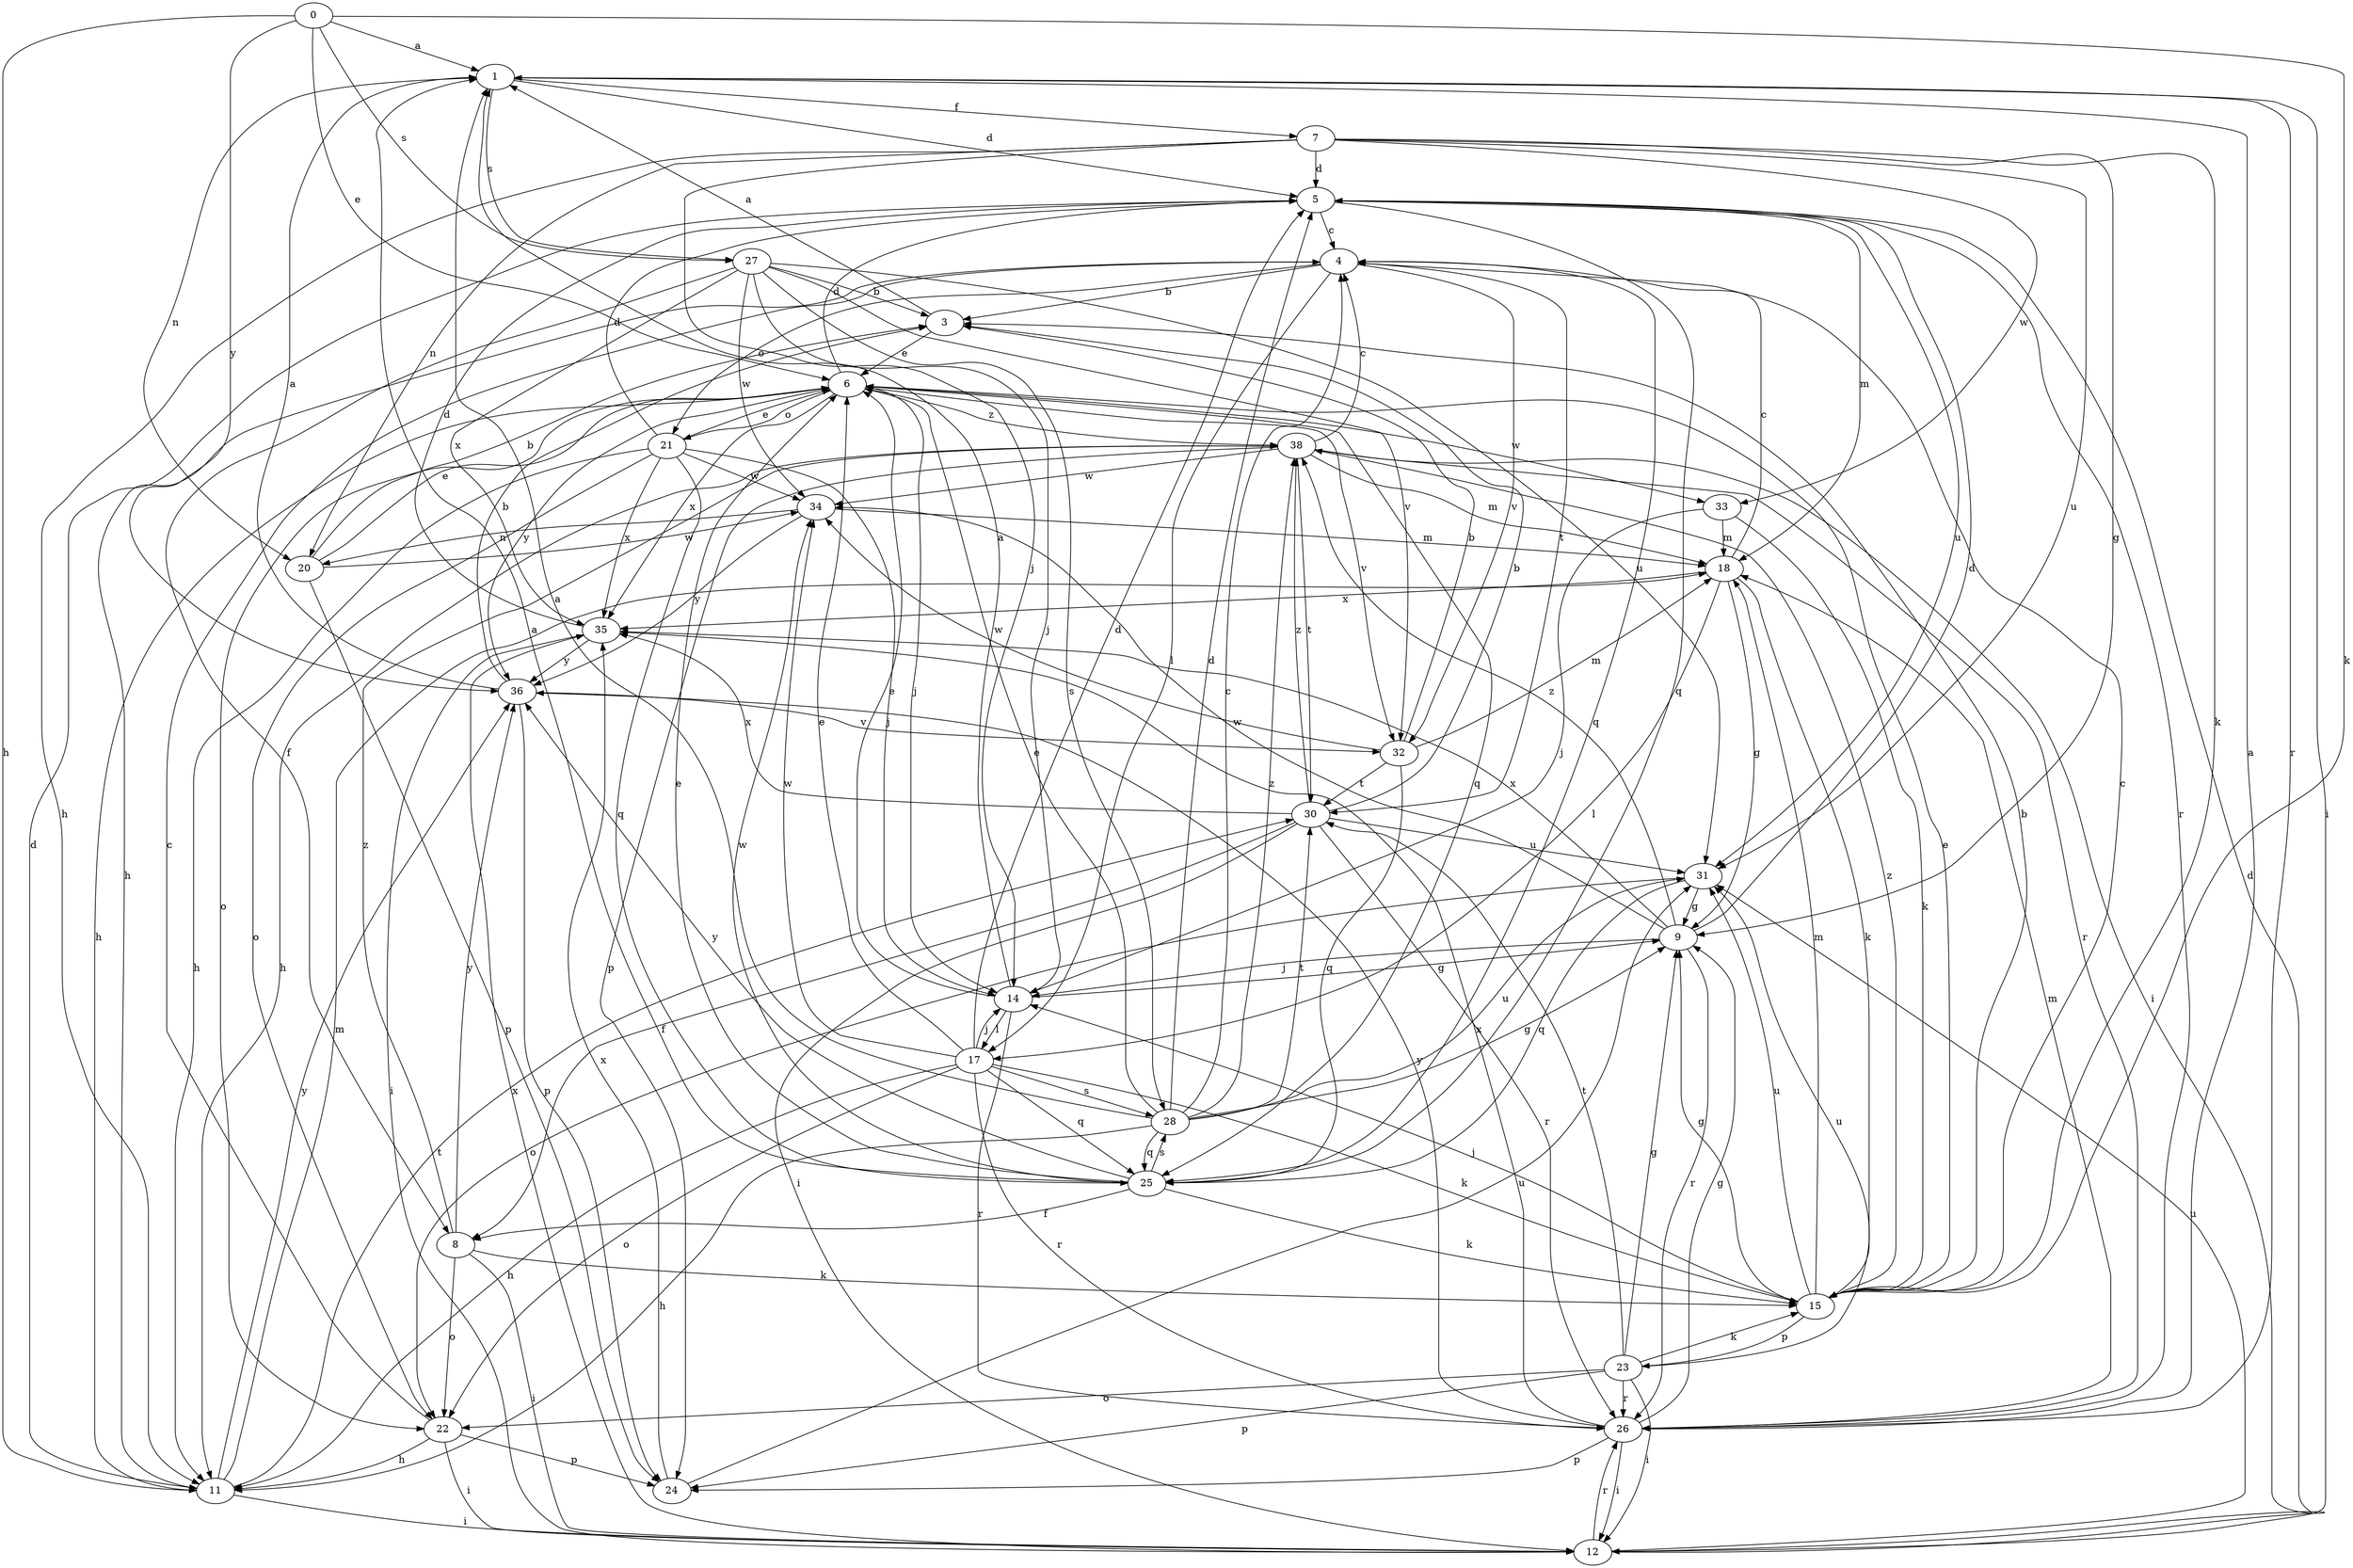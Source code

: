 strict digraph  {
0;
1;
3;
4;
5;
6;
7;
8;
9;
11;
12;
14;
15;
17;
18;
20;
21;
22;
23;
24;
25;
26;
27;
28;
30;
31;
32;
33;
34;
35;
36;
38;
0 -> 1  [label=a];
0 -> 6  [label=e];
0 -> 11  [label=h];
0 -> 15  [label=k];
0 -> 27  [label=s];
0 -> 36  [label=y];
1 -> 5  [label=d];
1 -> 7  [label=f];
1 -> 12  [label=i];
1 -> 20  [label=n];
1 -> 26  [label=r];
1 -> 27  [label=s];
3 -> 1  [label=a];
3 -> 6  [label=e];
4 -> 3  [label=b];
4 -> 11  [label=h];
4 -> 17  [label=l];
4 -> 21  [label=o];
4 -> 25  [label=q];
4 -> 30  [label=t];
4 -> 32  [label=v];
5 -> 4  [label=c];
5 -> 18  [label=m];
5 -> 25  [label=q];
5 -> 26  [label=r];
5 -> 31  [label=u];
6 -> 5  [label=d];
6 -> 11  [label=h];
6 -> 14  [label=j];
6 -> 21  [label=o];
6 -> 22  [label=o];
6 -> 25  [label=q];
6 -> 32  [label=v];
6 -> 33  [label=w];
6 -> 35  [label=x];
6 -> 36  [label=y];
6 -> 38  [label=z];
7 -> 5  [label=d];
7 -> 9  [label=g];
7 -> 11  [label=h];
7 -> 14  [label=j];
7 -> 15  [label=k];
7 -> 20  [label=n];
7 -> 31  [label=u];
7 -> 33  [label=w];
8 -> 12  [label=i];
8 -> 15  [label=k];
8 -> 22  [label=o];
8 -> 36  [label=y];
8 -> 38  [label=z];
9 -> 5  [label=d];
9 -> 14  [label=j];
9 -> 26  [label=r];
9 -> 34  [label=w];
9 -> 35  [label=x];
9 -> 38  [label=z];
11 -> 5  [label=d];
11 -> 12  [label=i];
11 -> 18  [label=m];
11 -> 30  [label=t];
11 -> 36  [label=y];
12 -> 5  [label=d];
12 -> 26  [label=r];
12 -> 31  [label=u];
12 -> 35  [label=x];
14 -> 1  [label=a];
14 -> 6  [label=e];
14 -> 9  [label=g];
14 -> 17  [label=l];
14 -> 26  [label=r];
15 -> 3  [label=b];
15 -> 4  [label=c];
15 -> 6  [label=e];
15 -> 9  [label=g];
15 -> 14  [label=j];
15 -> 18  [label=m];
15 -> 23  [label=p];
15 -> 31  [label=u];
15 -> 38  [label=z];
17 -> 5  [label=d];
17 -> 6  [label=e];
17 -> 11  [label=h];
17 -> 14  [label=j];
17 -> 15  [label=k];
17 -> 22  [label=o];
17 -> 25  [label=q];
17 -> 26  [label=r];
17 -> 28  [label=s];
17 -> 34  [label=w];
18 -> 4  [label=c];
18 -> 9  [label=g];
18 -> 15  [label=k];
18 -> 17  [label=l];
18 -> 35  [label=x];
20 -> 3  [label=b];
20 -> 6  [label=e];
20 -> 24  [label=p];
20 -> 34  [label=w];
21 -> 5  [label=d];
21 -> 6  [label=e];
21 -> 11  [label=h];
21 -> 14  [label=j];
21 -> 22  [label=o];
21 -> 25  [label=q];
21 -> 34  [label=w];
21 -> 35  [label=x];
22 -> 4  [label=c];
22 -> 11  [label=h];
22 -> 12  [label=i];
22 -> 24  [label=p];
23 -> 9  [label=g];
23 -> 12  [label=i];
23 -> 15  [label=k];
23 -> 22  [label=o];
23 -> 24  [label=p];
23 -> 26  [label=r];
23 -> 30  [label=t];
23 -> 31  [label=u];
24 -> 31  [label=u];
24 -> 35  [label=x];
25 -> 1  [label=a];
25 -> 6  [label=e];
25 -> 8  [label=f];
25 -> 15  [label=k];
25 -> 28  [label=s];
25 -> 34  [label=w];
25 -> 36  [label=y];
26 -> 1  [label=a];
26 -> 9  [label=g];
26 -> 12  [label=i];
26 -> 18  [label=m];
26 -> 24  [label=p];
26 -> 35  [label=x];
26 -> 36  [label=y];
27 -> 3  [label=b];
27 -> 8  [label=f];
27 -> 14  [label=j];
27 -> 28  [label=s];
27 -> 31  [label=u];
27 -> 32  [label=v];
27 -> 34  [label=w];
27 -> 35  [label=x];
28 -> 1  [label=a];
28 -> 4  [label=c];
28 -> 5  [label=d];
28 -> 6  [label=e];
28 -> 9  [label=g];
28 -> 11  [label=h];
28 -> 25  [label=q];
28 -> 30  [label=t];
28 -> 31  [label=u];
28 -> 38  [label=z];
30 -> 3  [label=b];
30 -> 8  [label=f];
30 -> 12  [label=i];
30 -> 26  [label=r];
30 -> 31  [label=u];
30 -> 35  [label=x];
30 -> 38  [label=z];
31 -> 9  [label=g];
31 -> 22  [label=o];
31 -> 25  [label=q];
32 -> 3  [label=b];
32 -> 18  [label=m];
32 -> 25  [label=q];
32 -> 30  [label=t];
32 -> 34  [label=w];
33 -> 14  [label=j];
33 -> 15  [label=k];
33 -> 18  [label=m];
34 -> 18  [label=m];
34 -> 20  [label=n];
34 -> 36  [label=y];
35 -> 5  [label=d];
35 -> 12  [label=i];
35 -> 36  [label=y];
36 -> 1  [label=a];
36 -> 3  [label=b];
36 -> 24  [label=p];
36 -> 32  [label=v];
38 -> 4  [label=c];
38 -> 11  [label=h];
38 -> 12  [label=i];
38 -> 18  [label=m];
38 -> 24  [label=p];
38 -> 26  [label=r];
38 -> 30  [label=t];
38 -> 34  [label=w];
}
